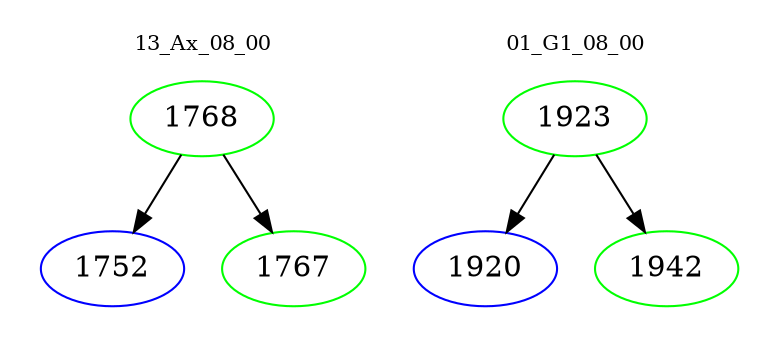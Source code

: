 digraph{
subgraph cluster_0 {
color = white
label = "13_Ax_08_00";
fontsize=10;
T0_1768 [label="1768", color="green"]
T0_1768 -> T0_1752 [color="black"]
T0_1752 [label="1752", color="blue"]
T0_1768 -> T0_1767 [color="black"]
T0_1767 [label="1767", color="green"]
}
subgraph cluster_1 {
color = white
label = "01_G1_08_00";
fontsize=10;
T1_1923 [label="1923", color="green"]
T1_1923 -> T1_1920 [color="black"]
T1_1920 [label="1920", color="blue"]
T1_1923 -> T1_1942 [color="black"]
T1_1942 [label="1942", color="green"]
}
}
